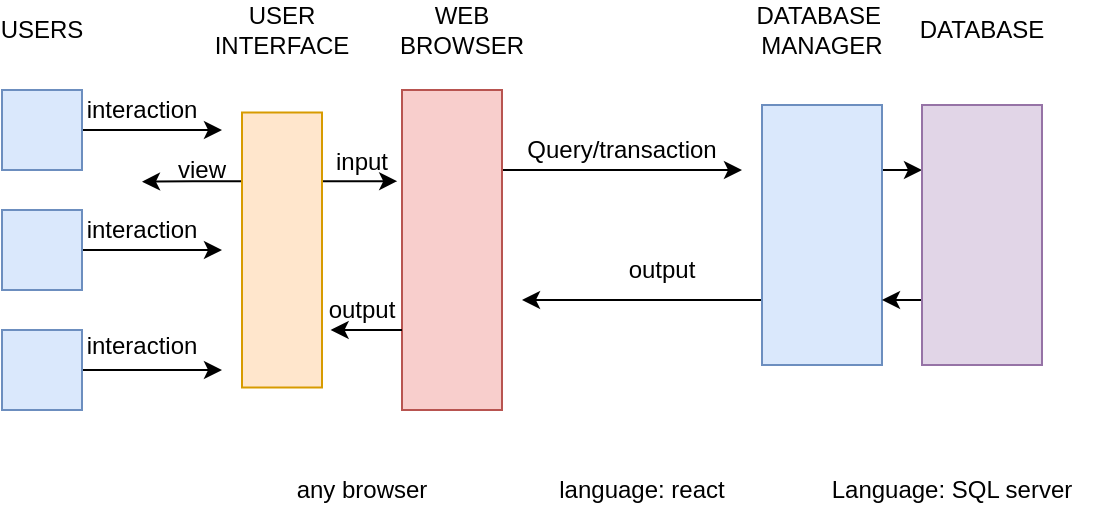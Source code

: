 <mxfile version="12.6.2" type="device"><diagram id="jAdGNoESv-qiHeIYLEBW" name="Page-1"><mxGraphModel dx="868" dy="450" grid="1" gridSize="10" guides="1" tooltips="1" connect="1" arrows="1" fold="1" page="1" pageScale="1" pageWidth="827" pageHeight="1169" math="0" shadow="0"><root><mxCell id="0"/><mxCell id="1" parent="0"/><mxCell id="o3RnRGz9xEno1wFpKeIA-1" value="USERS" style="text;html=1;strokeColor=none;fillColor=none;align=center;verticalAlign=middle;whiteSpace=wrap;rounded=0;" parent="1" vertex="1"><mxGeometry x="20" y="20" width="40" height="20" as="geometry"/></mxCell><mxCell id="o3RnRGz9xEno1wFpKeIA-45" style="edgeStyle=orthogonalEdgeStyle;rounded=0;orthogonalLoop=1;jettySize=auto;html=1;exitX=1;exitY=0.5;exitDx=0;exitDy=0;" parent="1" source="o3RnRGz9xEno1wFpKeIA-2" edge="1"><mxGeometry relative="1" as="geometry"><mxPoint x="130" y="140" as="targetPoint"/></mxGeometry></mxCell><mxCell id="o3RnRGz9xEno1wFpKeIA-2" value="" style="whiteSpace=wrap;html=1;aspect=fixed;fillColor=#dae8fc;strokeColor=#6c8ebf;" parent="1" vertex="1"><mxGeometry x="20" y="120" width="40" height="40" as="geometry"/></mxCell><mxCell id="o3RnRGz9xEno1wFpKeIA-44" style="edgeStyle=orthogonalEdgeStyle;rounded=0;orthogonalLoop=1;jettySize=auto;html=1;exitX=1;exitY=0.5;exitDx=0;exitDy=0;" parent="1" source="o3RnRGz9xEno1wFpKeIA-3" edge="1"><mxGeometry relative="1" as="geometry"><mxPoint x="130" y="80" as="targetPoint"/></mxGeometry></mxCell><mxCell id="o3RnRGz9xEno1wFpKeIA-3" value="" style="whiteSpace=wrap;html=1;aspect=fixed;fillColor=#dae8fc;strokeColor=#6c8ebf;" parent="1" vertex="1"><mxGeometry x="20" y="60" width="40" height="40" as="geometry"/></mxCell><mxCell id="o3RnRGz9xEno1wFpKeIA-46" style="edgeStyle=orthogonalEdgeStyle;rounded=0;orthogonalLoop=1;jettySize=auto;html=1;exitX=1;exitY=0.5;exitDx=0;exitDy=0;" parent="1" source="o3RnRGz9xEno1wFpKeIA-4" edge="1"><mxGeometry relative="1" as="geometry"><mxPoint x="130" y="200" as="targetPoint"/></mxGeometry></mxCell><mxCell id="o3RnRGz9xEno1wFpKeIA-4" value="" style="whiteSpace=wrap;html=1;aspect=fixed;fillColor=#dae8fc;strokeColor=#6c8ebf;" parent="1" vertex="1"><mxGeometry x="20" y="180" width="40" height="40" as="geometry"/></mxCell><mxCell id="o3RnRGz9xEno1wFpKeIA-8" value="USER INTERFACE" style="text;html=1;strokeColor=none;fillColor=none;align=center;verticalAlign=middle;whiteSpace=wrap;rounded=0;" parent="1" vertex="1"><mxGeometry x="140" y="20" width="40" height="20" as="geometry"/></mxCell><mxCell id="o3RnRGz9xEno1wFpKeIA-56" style="edgeStyle=orthogonalEdgeStyle;rounded=0;orthogonalLoop=1;jettySize=auto;html=1;exitX=1;exitY=0.25;exitDx=0;exitDy=0;entryX=-0.049;entryY=0.287;entryDx=0;entryDy=0;entryPerimeter=0;" parent="1" source="o3RnRGz9xEno1wFpKeIA-10" target="o3RnRGz9xEno1wFpKeIA-11" edge="1"><mxGeometry relative="1" as="geometry"/></mxCell><mxCell id="o3RnRGz9xEno1wFpKeIA-59" style="edgeStyle=orthogonalEdgeStyle;rounded=0;orthogonalLoop=1;jettySize=auto;html=1;exitX=0;exitY=0.25;exitDx=0;exitDy=0;" parent="1" source="o3RnRGz9xEno1wFpKeIA-10" edge="1"><mxGeometry relative="1" as="geometry"><mxPoint x="90" y="105.862" as="targetPoint"/></mxGeometry></mxCell><mxCell id="o3RnRGz9xEno1wFpKeIA-10" value="" style="rounded=0;whiteSpace=wrap;html=1;fillColor=#ffe6cc;strokeColor=#d79b00;" parent="1" vertex="1"><mxGeometry x="140" y="71.25" width="40" height="137.5" as="geometry"/></mxCell><mxCell id="o3RnRGz9xEno1wFpKeIA-29" style="edgeStyle=orthogonalEdgeStyle;rounded=0;orthogonalLoop=1;jettySize=auto;html=1;exitX=1;exitY=0.25;exitDx=0;exitDy=0;" parent="1" source="o3RnRGz9xEno1wFpKeIA-11" edge="1"><mxGeometry relative="1" as="geometry"><mxPoint x="390" y="100" as="targetPoint"/></mxGeometry></mxCell><mxCell id="o3RnRGz9xEno1wFpKeIA-11" value="" style="rounded=0;whiteSpace=wrap;html=1;fillColor=#f8cecc;strokeColor=#b85450;" parent="1" vertex="1"><mxGeometry x="220" y="60" width="50" height="160" as="geometry"/></mxCell><mxCell id="o3RnRGz9xEno1wFpKeIA-12" value="WEB BROWSER" style="text;html=1;strokeColor=none;fillColor=none;align=center;verticalAlign=middle;whiteSpace=wrap;rounded=0;" parent="1" vertex="1"><mxGeometry x="230" y="20" width="40" height="20" as="geometry"/></mxCell><mxCell id="o3RnRGz9xEno1wFpKeIA-15" value="DATABASE&amp;nbsp; MANAGER" style="text;html=1;strokeColor=none;fillColor=none;align=center;verticalAlign=middle;whiteSpace=wrap;rounded=0;" parent="1" vertex="1"><mxGeometry x="410" y="20" width="40" height="20" as="geometry"/></mxCell><mxCell id="o3RnRGz9xEno1wFpKeIA-18" value="Language: SQL server" style="text;html=1;strokeColor=none;fillColor=none;align=center;verticalAlign=middle;whiteSpace=wrap;rounded=0;" parent="1" vertex="1"><mxGeometry x="420" y="250" width="150" height="20" as="geometry"/></mxCell><mxCell id="o3RnRGz9xEno1wFpKeIA-19" value="DATABASE" style="text;html=1;strokeColor=none;fillColor=none;align=center;verticalAlign=middle;whiteSpace=wrap;rounded=0;" parent="1" vertex="1"><mxGeometry x="490" y="20" width="40" height="20" as="geometry"/></mxCell><mxCell id="o3RnRGz9xEno1wFpKeIA-20" value="language: react" style="text;html=1;strokeColor=none;fillColor=none;align=center;verticalAlign=middle;whiteSpace=wrap;rounded=0;" parent="1" vertex="1"><mxGeometry x="290" y="250" width="100" height="20" as="geometry"/></mxCell><mxCell id="o3RnRGz9xEno1wFpKeIA-34" style="edgeStyle=orthogonalEdgeStyle;rounded=0;orthogonalLoop=1;jettySize=auto;html=1;exitX=0;exitY=0.75;exitDx=0;exitDy=0;" parent="1" source="o3RnRGz9xEno1wFpKeIA-22" edge="1"><mxGeometry relative="1" as="geometry"><mxPoint x="280" y="165" as="targetPoint"/></mxGeometry></mxCell><mxCell id="o3RnRGz9xEno1wFpKeIA-35" style="edgeStyle=orthogonalEdgeStyle;rounded=0;orthogonalLoop=1;jettySize=auto;html=1;exitX=1;exitY=0.25;exitDx=0;exitDy=0;entryX=0;entryY=0.25;entryDx=0;entryDy=0;" parent="1" source="o3RnRGz9xEno1wFpKeIA-22" target="o3RnRGz9xEno1wFpKeIA-23" edge="1"><mxGeometry relative="1" as="geometry"/></mxCell><mxCell id="o3RnRGz9xEno1wFpKeIA-22" value="" style="rounded=0;whiteSpace=wrap;html=1;fillColor=#dae8fc;strokeColor=#6c8ebf;" parent="1" vertex="1"><mxGeometry x="400" y="67.5" width="60" height="130" as="geometry"/></mxCell><mxCell id="o3RnRGz9xEno1wFpKeIA-36" style="edgeStyle=orthogonalEdgeStyle;rounded=0;orthogonalLoop=1;jettySize=auto;html=1;exitX=0;exitY=0.75;exitDx=0;exitDy=0;entryX=1;entryY=0.75;entryDx=0;entryDy=0;" parent="1" source="o3RnRGz9xEno1wFpKeIA-23" target="o3RnRGz9xEno1wFpKeIA-22" edge="1"><mxGeometry relative="1" as="geometry"/></mxCell><mxCell id="o3RnRGz9xEno1wFpKeIA-23" value="" style="rounded=0;whiteSpace=wrap;html=1;fillColor=#e1d5e7;strokeColor=#9673a6;" parent="1" vertex="1"><mxGeometry x="480" y="67.5" width="60" height="130" as="geometry"/></mxCell><mxCell id="o3RnRGz9xEno1wFpKeIA-30" value="Query/transaction" style="text;html=1;strokeColor=none;fillColor=none;align=center;verticalAlign=middle;whiteSpace=wrap;rounded=0;" parent="1" vertex="1"><mxGeometry x="310" y="80" width="40" height="20" as="geometry"/></mxCell><mxCell id="o3RnRGz9xEno1wFpKeIA-37" value="output" style="text;html=1;strokeColor=none;fillColor=none;align=center;verticalAlign=middle;whiteSpace=wrap;rounded=0;" parent="1" vertex="1"><mxGeometry x="330" y="140" width="40" height="20" as="geometry"/></mxCell><mxCell id="o3RnRGz9xEno1wFpKeIA-40" value="output" style="text;html=1;strokeColor=none;fillColor=none;align=center;verticalAlign=middle;whiteSpace=wrap;rounded=0;" parent="1" vertex="1"><mxGeometry x="180" y="160" width="40" height="20" as="geometry"/></mxCell><mxCell id="o3RnRGz9xEno1wFpKeIA-49" style="edgeStyle=orthogonalEdgeStyle;rounded=0;orthogonalLoop=1;jettySize=auto;html=1;exitX=1;exitY=1;exitDx=0;exitDy=0;entryX=0.107;entryY=1.014;entryDx=0;entryDy=0;entryPerimeter=0;" parent="1" source="o3RnRGz9xEno1wFpKeIA-40" target="o3RnRGz9xEno1wFpKeIA-40" edge="1"><mxGeometry relative="1" as="geometry"/></mxCell><mxCell id="o3RnRGz9xEno1wFpKeIA-50" value="interaction" style="text;html=1;strokeColor=none;fillColor=none;align=center;verticalAlign=middle;whiteSpace=wrap;rounded=0;" parent="1" vertex="1"><mxGeometry x="70" y="177.5" width="40" height="20" as="geometry"/></mxCell><mxCell id="o3RnRGz9xEno1wFpKeIA-51" value="interaction" style="text;html=1;strokeColor=none;fillColor=none;align=center;verticalAlign=middle;whiteSpace=wrap;rounded=0;" parent="1" vertex="1"><mxGeometry x="70" y="120" width="40" height="20" as="geometry"/></mxCell><mxCell id="o3RnRGz9xEno1wFpKeIA-52" value="interaction" style="text;html=1;strokeColor=none;fillColor=none;align=center;verticalAlign=middle;whiteSpace=wrap;rounded=0;" parent="1" vertex="1"><mxGeometry x="70" y="60" width="40" height="20" as="geometry"/></mxCell><mxCell id="o3RnRGz9xEno1wFpKeIA-57" value="any browser" style="text;html=1;strokeColor=none;fillColor=none;align=center;verticalAlign=middle;whiteSpace=wrap;rounded=0;" parent="1" vertex="1"><mxGeometry x="165" y="250" width="70" height="20" as="geometry"/></mxCell><mxCell id="o3RnRGz9xEno1wFpKeIA-58" value="view" style="text;html=1;strokeColor=none;fillColor=none;align=center;verticalAlign=middle;whiteSpace=wrap;rounded=0;" parent="1" vertex="1"><mxGeometry x="100" y="90" width="40" height="20" as="geometry"/></mxCell><mxCell id="o3RnRGz9xEno1wFpKeIA-60" value="input" style="text;html=1;strokeColor=none;fillColor=none;align=center;verticalAlign=middle;whiteSpace=wrap;rounded=0;" parent="1" vertex="1"><mxGeometry x="180" y="86" width="40" height="20" as="geometry"/></mxCell></root></mxGraphModel></diagram></mxfile>